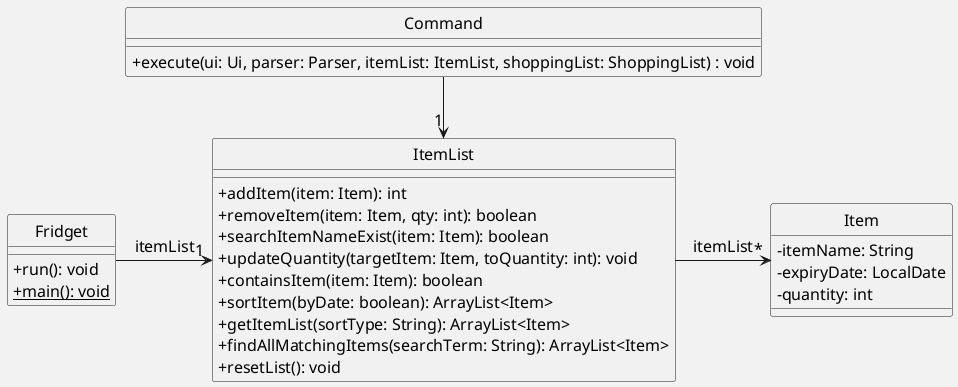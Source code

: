 @startuml
'https://plantuml.com/class-diagram
skinparam classAttributeIconSize 0
skinparam backgroundColor #f2f2f2
skinparam defaultFontSize 16
hide circle

ItemList "1" <-left- Fridget : itemList
ItemList "1" <-up- Command
Item "*" <-left- ItemList : itemList

class ItemList {
    + addItem(item: Item): int
    + removeItem(item: Item, qty: int): boolean
    + searchItemNameExist(item: Item): boolean
    + updateQuantity(targetItem: Item, toQuantity: int): void
    + containsItem(item: Item): boolean
    + sortItem(byDate: boolean): ArrayList<Item>
    + getItemList(sortType: String): ArrayList<Item>
    + findAllMatchingItems(searchTerm: String): ArrayList<Item>
    + resetList(): void
}

class Item {
    - itemName: String
    - expiryDate: LocalDate
    - quantity: int
}

class Command {
    + execute(ui: Ui, parser: Parser, itemList: ItemList, shoppingList: ShoppingList) : void
}

class Fridget {
    + run(): void
    + {static} main(): void
}

@enduml